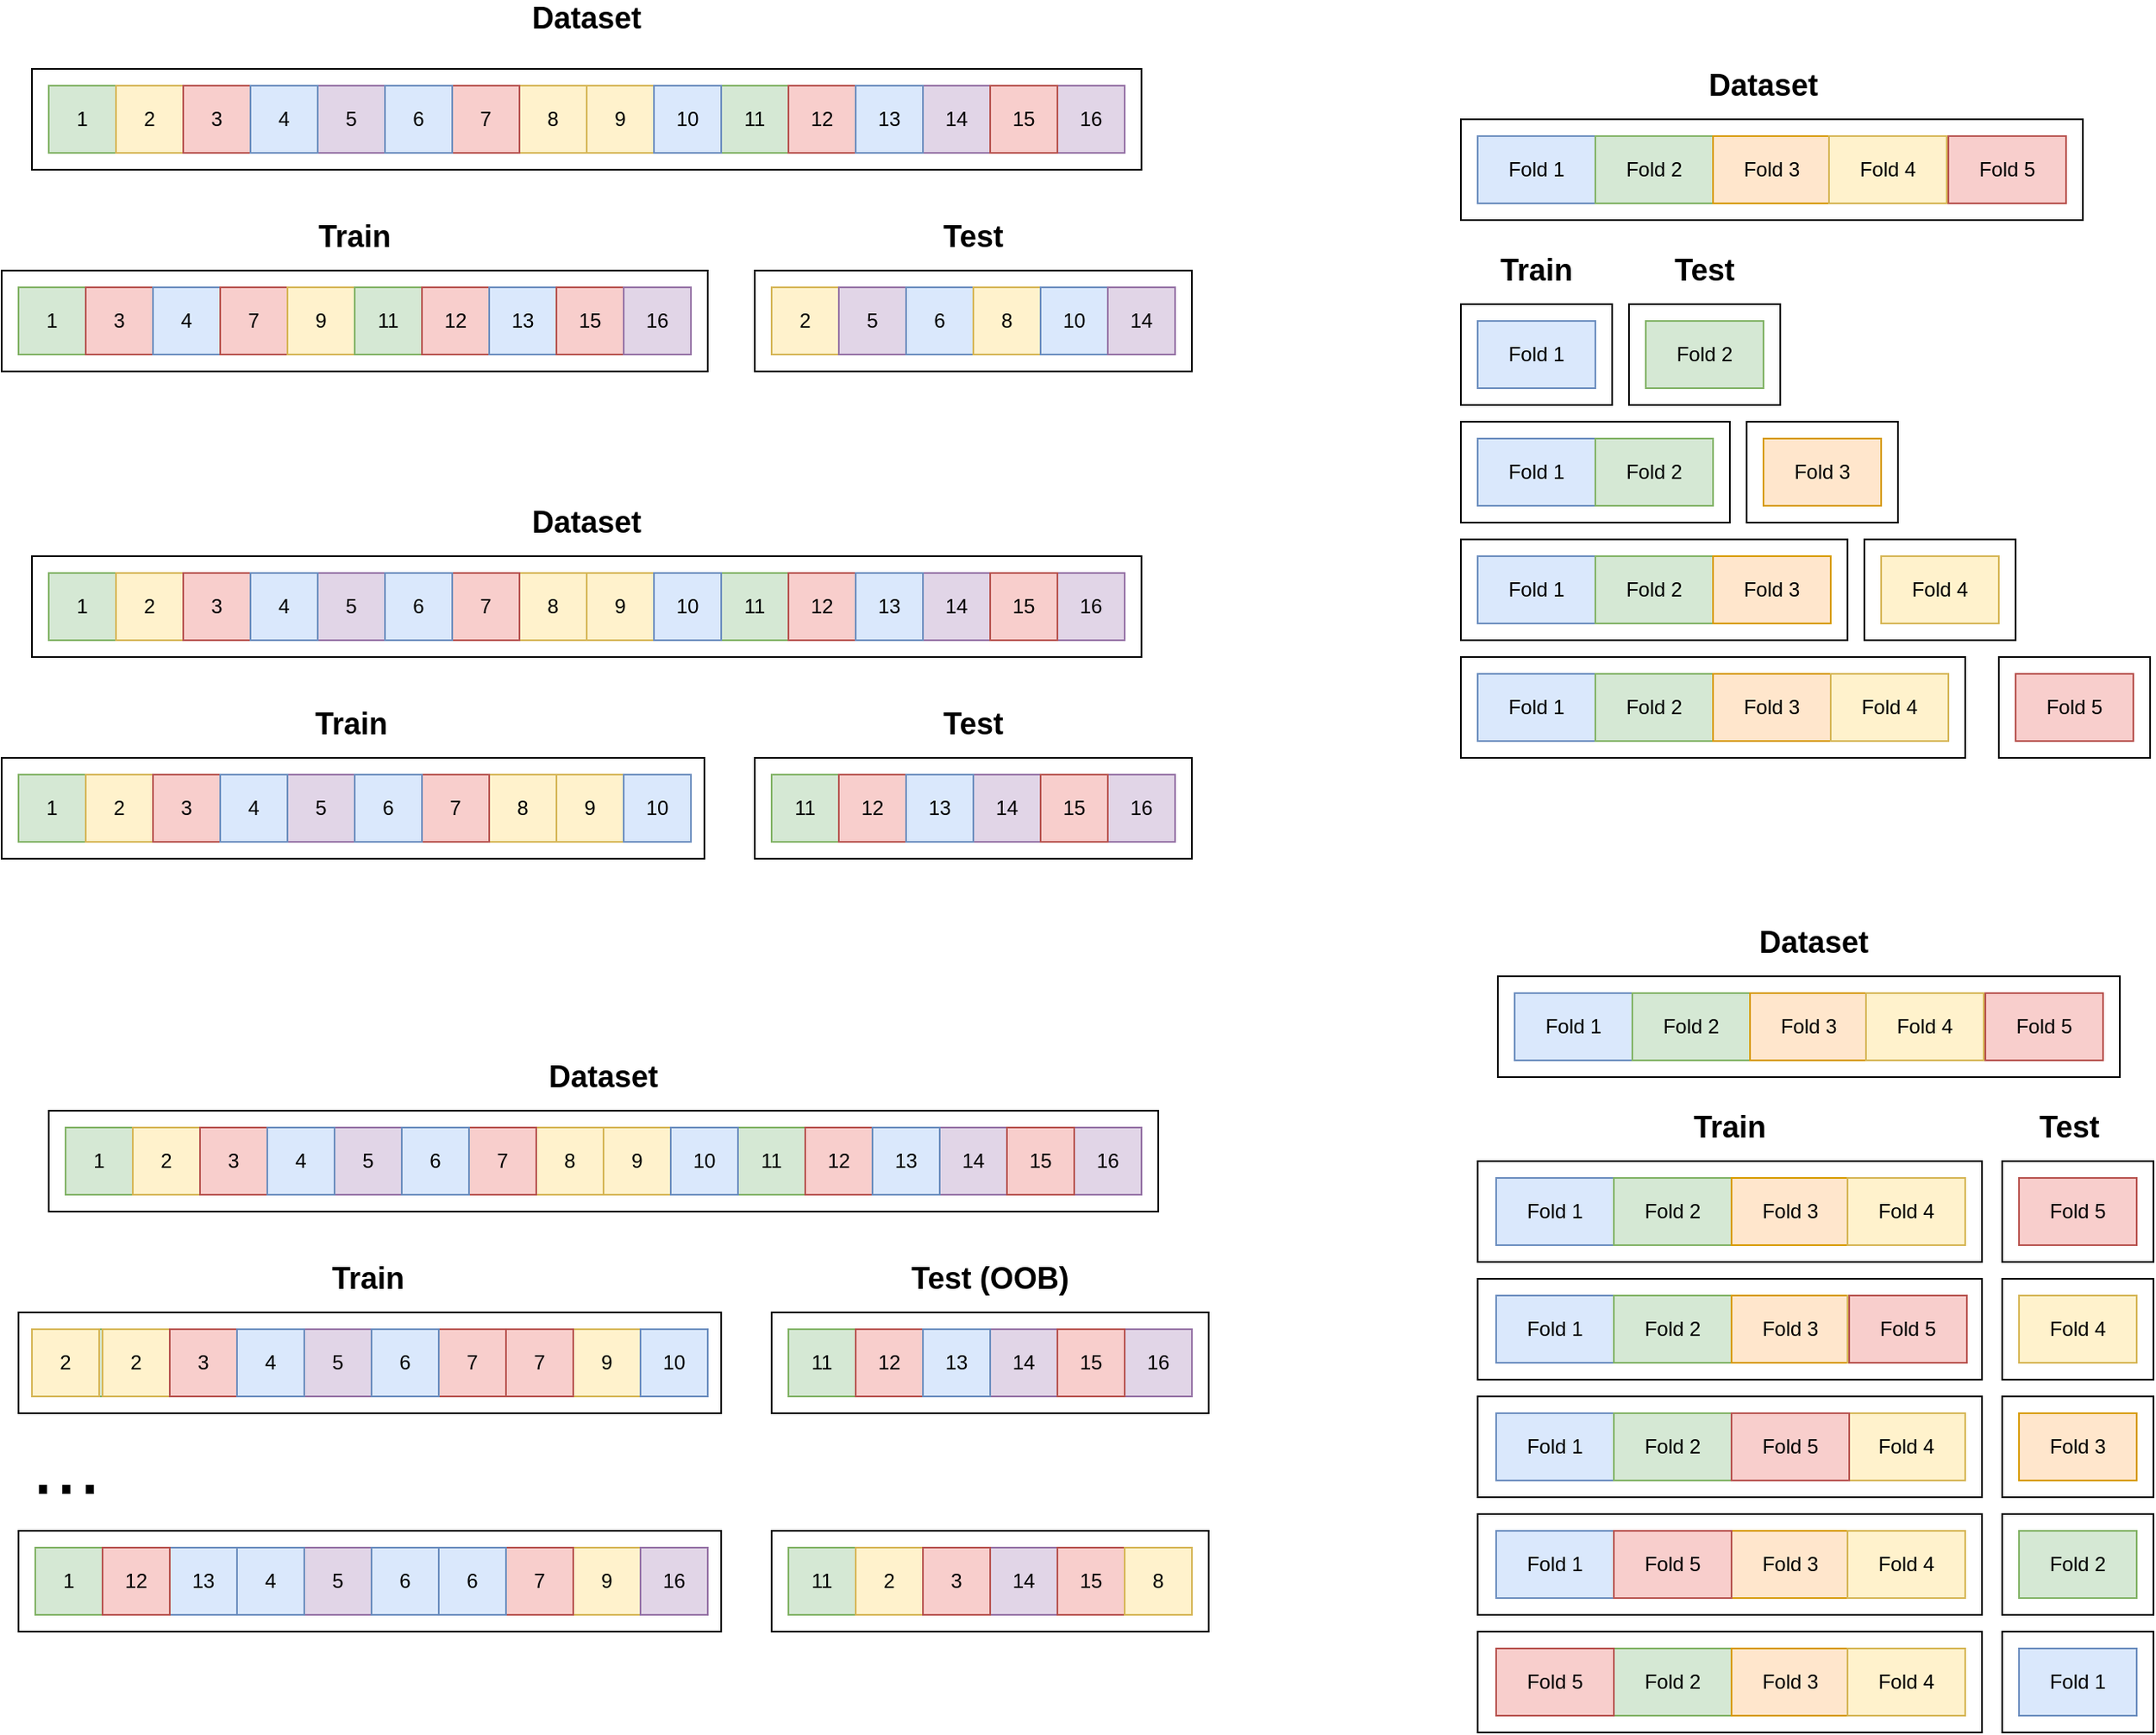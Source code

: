 <mxfile version="14.4.4" type="device"><diagram id="WsubZ6u66DHP5I7_IIxg" name="Page-1"><mxGraphModel dx="2031" dy="1094" grid="1" gridSize="10" guides="1" tooltips="1" connect="1" arrows="1" fold="1" page="1" pageScale="1" pageWidth="850" pageHeight="1100" math="0" shadow="0"><root><mxCell id="0"/><mxCell id="1" parent="0"/><mxCell id="vVqqSc5NTDZFnopPTVAE-164" value="" style="rounded=0;whiteSpace=wrap;html=1;fillColor=none;" vertex="1" parent="1"><mxGeometry x="1140" y="370" width="90" height="60" as="geometry"/></mxCell><mxCell id="vVqqSc5NTDZFnopPTVAE-96" value="" style="rounded=0;whiteSpace=wrap;html=1;fillColor=none;" vertex="1" parent="1"><mxGeometry x="922" y="630" width="370" height="60" as="geometry"/></mxCell><mxCell id="vVqqSc5NTDZFnopPTVAE-31" value="" style="rounded=0;whiteSpace=wrap;html=1;fillColor=none;" vertex="1" parent="1"><mxGeometry x="50" y="90" width="660" height="60" as="geometry"/></mxCell><mxCell id="vVqqSc5NTDZFnopPTVAE-1" value="" style="rounded=0;whiteSpace=wrap;html=1;" vertex="1" parent="1"><mxGeometry x="60" y="100" width="640" height="40" as="geometry"/></mxCell><mxCell id="vVqqSc5NTDZFnopPTVAE-2" value="1" style="rounded=0;whiteSpace=wrap;html=1;fillColor=#d5e8d4;strokeColor=#82b366;" vertex="1" parent="1"><mxGeometry x="60" y="100" width="40" height="40" as="geometry"/></mxCell><mxCell id="vVqqSc5NTDZFnopPTVAE-5" value="9" style="rounded=0;whiteSpace=wrap;html=1;fillColor=#fff2cc;strokeColor=#d6b656;" vertex="1" parent="1"><mxGeometry x="380" y="100" width="40" height="40" as="geometry"/></mxCell><mxCell id="vVqqSc5NTDZFnopPTVAE-6" value="14" style="rounded=0;whiteSpace=wrap;html=1;fillColor=#e1d5e7;strokeColor=#9673a6;" vertex="1" parent="1"><mxGeometry x="580" y="100" width="40" height="40" as="geometry"/></mxCell><mxCell id="vVqqSc5NTDZFnopPTVAE-7" value="11" style="rounded=0;whiteSpace=wrap;html=1;fillColor=#d5e8d4;strokeColor=#82b366;" vertex="1" parent="1"><mxGeometry x="460" y="100" width="40" height="40" as="geometry"/></mxCell><mxCell id="vVqqSc5NTDZFnopPTVAE-8" value="2" style="rounded=0;whiteSpace=wrap;html=1;fillColor=#fff2cc;strokeColor=#d6b656;" vertex="1" parent="1"><mxGeometry x="100" y="100" width="40" height="40" as="geometry"/></mxCell><mxCell id="vVqqSc5NTDZFnopPTVAE-9" value="8" style="rounded=0;whiteSpace=wrap;html=1;fillColor=#fff2cc;strokeColor=#d6b656;" vertex="1" parent="1"><mxGeometry x="340" y="100" width="40" height="40" as="geometry"/></mxCell><mxCell id="vVqqSc5NTDZFnopPTVAE-10" value="5" style="rounded=0;whiteSpace=wrap;html=1;fillColor=#e1d5e7;strokeColor=#9673a6;" vertex="1" parent="1"><mxGeometry x="220" y="100" width="40" height="40" as="geometry"/></mxCell><mxCell id="vVqqSc5NTDZFnopPTVAE-11" value="16" style="rounded=0;whiteSpace=wrap;html=1;fillColor=#e1d5e7;strokeColor=#9673a6;" vertex="1" parent="1"><mxGeometry x="660" y="100" width="40" height="40" as="geometry"/></mxCell><mxCell id="vVqqSc5NTDZFnopPTVAE-12" value="3" style="rounded=0;whiteSpace=wrap;html=1;fillColor=#f8cecc;strokeColor=#b85450;" vertex="1" parent="1"><mxGeometry x="140" y="100" width="40" height="40" as="geometry"/></mxCell><mxCell id="vVqqSc5NTDZFnopPTVAE-13" value="12" style="rounded=0;whiteSpace=wrap;html=1;fillColor=#f8cecc;strokeColor=#b85450;" vertex="1" parent="1"><mxGeometry x="500" y="100" width="40" height="40" as="geometry"/></mxCell><mxCell id="vVqqSc5NTDZFnopPTVAE-14" value="15" style="rounded=0;whiteSpace=wrap;html=1;fillColor=#f8cecc;strokeColor=#b85450;" vertex="1" parent="1"><mxGeometry x="620" y="100" width="40" height="40" as="geometry"/></mxCell><mxCell id="vVqqSc5NTDZFnopPTVAE-15" value="7" style="rounded=0;whiteSpace=wrap;html=1;fillColor=#f8cecc;strokeColor=#b85450;" vertex="1" parent="1"><mxGeometry x="300" y="100" width="40" height="40" as="geometry"/></mxCell><mxCell id="vVqqSc5NTDZFnopPTVAE-16" value="4" style="rounded=0;whiteSpace=wrap;html=1;fillColor=#dae8fc;strokeColor=#6c8ebf;" vertex="1" parent="1"><mxGeometry x="180" y="100" width="40" height="40" as="geometry"/></mxCell><mxCell id="vVqqSc5NTDZFnopPTVAE-17" value="6" style="rounded=0;whiteSpace=wrap;html=1;fillColor=#dae8fc;strokeColor=#6c8ebf;" vertex="1" parent="1"><mxGeometry x="260" y="100" width="40" height="40" as="geometry"/></mxCell><mxCell id="vVqqSc5NTDZFnopPTVAE-18" value="10" style="rounded=0;whiteSpace=wrap;html=1;fillColor=#dae8fc;strokeColor=#6c8ebf;" vertex="1" parent="1"><mxGeometry x="420" y="100" width="40" height="40" as="geometry"/></mxCell><mxCell id="vVqqSc5NTDZFnopPTVAE-19" value="13" style="rounded=0;whiteSpace=wrap;html=1;fillColor=#dae8fc;strokeColor=#6c8ebf;" vertex="1" parent="1"><mxGeometry x="540" y="100" width="40" height="40" as="geometry"/></mxCell><mxCell id="vVqqSc5NTDZFnopPTVAE-20" value="1" style="rounded=0;whiteSpace=wrap;html=1;fillColor=#d5e8d4;strokeColor=#82b366;" vertex="1" parent="1"><mxGeometry x="42" y="220" width="40" height="40" as="geometry"/></mxCell><mxCell id="vVqqSc5NTDZFnopPTVAE-22" value="3" style="rounded=0;whiteSpace=wrap;html=1;fillColor=#f8cecc;strokeColor=#b85450;" vertex="1" parent="1"><mxGeometry x="82" y="220" width="40" height="40" as="geometry"/></mxCell><mxCell id="vVqqSc5NTDZFnopPTVAE-23" value="4" style="rounded=0;whiteSpace=wrap;html=1;fillColor=#dae8fc;strokeColor=#6c8ebf;" vertex="1" parent="1"><mxGeometry x="122" y="220" width="40" height="40" as="geometry"/></mxCell><mxCell id="vVqqSc5NTDZFnopPTVAE-24" value="7" style="rounded=0;whiteSpace=wrap;html=1;fillColor=#f8cecc;strokeColor=#b85450;" vertex="1" parent="1"><mxGeometry x="162" y="220" width="40" height="40" as="geometry"/></mxCell><mxCell id="vVqqSc5NTDZFnopPTVAE-25" value="9" style="rounded=0;whiteSpace=wrap;html=1;fillColor=#fff2cc;strokeColor=#d6b656;" vertex="1" parent="1"><mxGeometry x="202" y="220" width="40" height="40" as="geometry"/></mxCell><mxCell id="vVqqSc5NTDZFnopPTVAE-26" value="11" style="rounded=0;whiteSpace=wrap;html=1;fillColor=#d5e8d4;strokeColor=#82b366;" vertex="1" parent="1"><mxGeometry x="242" y="220" width="40" height="40" as="geometry"/></mxCell><mxCell id="vVqqSc5NTDZFnopPTVAE-27" value="12" style="rounded=0;whiteSpace=wrap;html=1;fillColor=#f8cecc;strokeColor=#b85450;" vertex="1" parent="1"><mxGeometry x="282" y="220" width="40" height="40" as="geometry"/></mxCell><mxCell id="vVqqSc5NTDZFnopPTVAE-28" value="13" style="rounded=0;whiteSpace=wrap;html=1;fillColor=#dae8fc;strokeColor=#6c8ebf;" vertex="1" parent="1"><mxGeometry x="322" y="220" width="40" height="40" as="geometry"/></mxCell><mxCell id="vVqqSc5NTDZFnopPTVAE-29" value="15" style="rounded=0;whiteSpace=wrap;html=1;fillColor=#f8cecc;strokeColor=#b85450;" vertex="1" parent="1"><mxGeometry x="362" y="220" width="40" height="40" as="geometry"/></mxCell><mxCell id="vVqqSc5NTDZFnopPTVAE-30" value="16" style="rounded=0;whiteSpace=wrap;html=1;fillColor=#e1d5e7;strokeColor=#9673a6;" vertex="1" parent="1"><mxGeometry x="402" y="220" width="40" height="40" as="geometry"/></mxCell><mxCell id="vVqqSc5NTDZFnopPTVAE-32" value="" style="rounded=0;whiteSpace=wrap;html=1;fillColor=none;" vertex="1" parent="1"><mxGeometry x="32" y="210" width="420" height="60" as="geometry"/></mxCell><mxCell id="vVqqSc5NTDZFnopPTVAE-33" value="" style="rounded=0;whiteSpace=wrap;html=1;fillColor=none;" vertex="1" parent="1"><mxGeometry x="480" y="210" width="260" height="60" as="geometry"/></mxCell><mxCell id="vVqqSc5NTDZFnopPTVAE-35" value="2" style="rounded=0;whiteSpace=wrap;html=1;fillColor=#fff2cc;strokeColor=#d6b656;" vertex="1" parent="1"><mxGeometry x="490" y="220" width="40" height="40" as="geometry"/></mxCell><mxCell id="vVqqSc5NTDZFnopPTVAE-36" value="5" style="rounded=0;whiteSpace=wrap;html=1;fillColor=#e1d5e7;strokeColor=#9673a6;" vertex="1" parent="1"><mxGeometry x="530" y="220" width="40" height="40" as="geometry"/></mxCell><mxCell id="vVqqSc5NTDZFnopPTVAE-37" value="6" style="rounded=0;whiteSpace=wrap;html=1;fillColor=#dae8fc;strokeColor=#6c8ebf;" vertex="1" parent="1"><mxGeometry x="570" y="220" width="40" height="40" as="geometry"/></mxCell><mxCell id="vVqqSc5NTDZFnopPTVAE-38" value="8" style="rounded=0;whiteSpace=wrap;html=1;fillColor=#fff2cc;strokeColor=#d6b656;" vertex="1" parent="1"><mxGeometry x="610" y="220" width="40" height="40" as="geometry"/></mxCell><mxCell id="vVqqSc5NTDZFnopPTVAE-39" value="10" style="rounded=0;whiteSpace=wrap;html=1;fillColor=#dae8fc;strokeColor=#6c8ebf;" vertex="1" parent="1"><mxGeometry x="650" y="220" width="40" height="40" as="geometry"/></mxCell><mxCell id="vVqqSc5NTDZFnopPTVAE-40" value="14" style="rounded=0;whiteSpace=wrap;html=1;fillColor=#e1d5e7;strokeColor=#9673a6;" vertex="1" parent="1"><mxGeometry x="690" y="220" width="40" height="40" as="geometry"/></mxCell><mxCell id="vVqqSc5NTDZFnopPTVAE-46" value="" style="rounded=0;whiteSpace=wrap;html=1;fillColor=none;" vertex="1" parent="1"><mxGeometry x="50" y="380" width="660" height="60" as="geometry"/></mxCell><mxCell id="vVqqSc5NTDZFnopPTVAE-47" value="" style="rounded=0;whiteSpace=wrap;html=1;" vertex="1" parent="1"><mxGeometry x="60" y="390" width="640" height="40" as="geometry"/></mxCell><mxCell id="vVqqSc5NTDZFnopPTVAE-48" value="1" style="rounded=0;whiteSpace=wrap;html=1;fillColor=#d5e8d4;strokeColor=#82b366;" vertex="1" parent="1"><mxGeometry x="60" y="390" width="40" height="40" as="geometry"/></mxCell><mxCell id="vVqqSc5NTDZFnopPTVAE-49" value="9" style="rounded=0;whiteSpace=wrap;html=1;fillColor=#fff2cc;strokeColor=#d6b656;" vertex="1" parent="1"><mxGeometry x="380" y="390" width="40" height="40" as="geometry"/></mxCell><mxCell id="vVqqSc5NTDZFnopPTVAE-50" value="14" style="rounded=0;whiteSpace=wrap;html=1;fillColor=#e1d5e7;strokeColor=#9673a6;" vertex="1" parent="1"><mxGeometry x="580" y="390" width="40" height="40" as="geometry"/></mxCell><mxCell id="vVqqSc5NTDZFnopPTVAE-51" value="11" style="rounded=0;whiteSpace=wrap;html=1;fillColor=#d5e8d4;strokeColor=#82b366;" vertex="1" parent="1"><mxGeometry x="460" y="390" width="40" height="40" as="geometry"/></mxCell><mxCell id="vVqqSc5NTDZFnopPTVAE-52" value="2" style="rounded=0;whiteSpace=wrap;html=1;fillColor=#fff2cc;strokeColor=#d6b656;" vertex="1" parent="1"><mxGeometry x="100" y="390" width="40" height="40" as="geometry"/></mxCell><mxCell id="vVqqSc5NTDZFnopPTVAE-53" value="8" style="rounded=0;whiteSpace=wrap;html=1;fillColor=#fff2cc;strokeColor=#d6b656;" vertex="1" parent="1"><mxGeometry x="340" y="390" width="40" height="40" as="geometry"/></mxCell><mxCell id="vVqqSc5NTDZFnopPTVAE-54" value="5" style="rounded=0;whiteSpace=wrap;html=1;fillColor=#e1d5e7;strokeColor=#9673a6;" vertex="1" parent="1"><mxGeometry x="220" y="390" width="40" height="40" as="geometry"/></mxCell><mxCell id="vVqqSc5NTDZFnopPTVAE-55" value="16" style="rounded=0;whiteSpace=wrap;html=1;fillColor=#e1d5e7;strokeColor=#9673a6;" vertex="1" parent="1"><mxGeometry x="660" y="390" width="40" height="40" as="geometry"/></mxCell><mxCell id="vVqqSc5NTDZFnopPTVAE-56" value="3" style="rounded=0;whiteSpace=wrap;html=1;fillColor=#f8cecc;strokeColor=#b85450;" vertex="1" parent="1"><mxGeometry x="140" y="390" width="40" height="40" as="geometry"/></mxCell><mxCell id="vVqqSc5NTDZFnopPTVAE-57" value="12" style="rounded=0;whiteSpace=wrap;html=1;fillColor=#f8cecc;strokeColor=#b85450;" vertex="1" parent="1"><mxGeometry x="500" y="390" width="40" height="40" as="geometry"/></mxCell><mxCell id="vVqqSc5NTDZFnopPTVAE-58" value="15" style="rounded=0;whiteSpace=wrap;html=1;fillColor=#f8cecc;strokeColor=#b85450;" vertex="1" parent="1"><mxGeometry x="620" y="390" width="40" height="40" as="geometry"/></mxCell><mxCell id="vVqqSc5NTDZFnopPTVAE-59" value="7" style="rounded=0;whiteSpace=wrap;html=1;fillColor=#f8cecc;strokeColor=#b85450;" vertex="1" parent="1"><mxGeometry x="300" y="390" width="40" height="40" as="geometry"/></mxCell><mxCell id="vVqqSc5NTDZFnopPTVAE-60" value="4" style="rounded=0;whiteSpace=wrap;html=1;fillColor=#dae8fc;strokeColor=#6c8ebf;" vertex="1" parent="1"><mxGeometry x="180" y="390" width="40" height="40" as="geometry"/></mxCell><mxCell id="vVqqSc5NTDZFnopPTVAE-61" value="6" style="rounded=0;whiteSpace=wrap;html=1;fillColor=#dae8fc;strokeColor=#6c8ebf;" vertex="1" parent="1"><mxGeometry x="260" y="390" width="40" height="40" as="geometry"/></mxCell><mxCell id="vVqqSc5NTDZFnopPTVAE-62" value="10" style="rounded=0;whiteSpace=wrap;html=1;fillColor=#dae8fc;strokeColor=#6c8ebf;" vertex="1" parent="1"><mxGeometry x="420" y="390" width="40" height="40" as="geometry"/></mxCell><mxCell id="vVqqSc5NTDZFnopPTVAE-63" value="13" style="rounded=0;whiteSpace=wrap;html=1;fillColor=#dae8fc;strokeColor=#6c8ebf;" vertex="1" parent="1"><mxGeometry x="540" y="390" width="40" height="40" as="geometry"/></mxCell><mxCell id="vVqqSc5NTDZFnopPTVAE-64" value="" style="rounded=0;whiteSpace=wrap;html=1;fillColor=none;" vertex="1" parent="1"><mxGeometry x="32" y="500" width="418" height="60" as="geometry"/></mxCell><mxCell id="vVqqSc5NTDZFnopPTVAE-65" value="1" style="rounded=0;whiteSpace=wrap;html=1;fillColor=#d5e8d4;strokeColor=#82b366;" vertex="1" parent="1"><mxGeometry x="42" y="510" width="40" height="40" as="geometry"/></mxCell><mxCell id="vVqqSc5NTDZFnopPTVAE-66" value="9" style="rounded=0;whiteSpace=wrap;html=1;fillColor=#fff2cc;strokeColor=#d6b656;" vertex="1" parent="1"><mxGeometry x="362" y="510" width="40" height="40" as="geometry"/></mxCell><mxCell id="vVqqSc5NTDZFnopPTVAE-67" value="2" style="rounded=0;whiteSpace=wrap;html=1;fillColor=#fff2cc;strokeColor=#d6b656;" vertex="1" parent="1"><mxGeometry x="82" y="510" width="40" height="40" as="geometry"/></mxCell><mxCell id="vVqqSc5NTDZFnopPTVAE-68" value="8" style="rounded=0;whiteSpace=wrap;html=1;fillColor=#fff2cc;strokeColor=#d6b656;" vertex="1" parent="1"><mxGeometry x="322" y="510" width="40" height="40" as="geometry"/></mxCell><mxCell id="vVqqSc5NTDZFnopPTVAE-69" value="5" style="rounded=0;whiteSpace=wrap;html=1;fillColor=#e1d5e7;strokeColor=#9673a6;" vertex="1" parent="1"><mxGeometry x="202" y="510" width="40" height="40" as="geometry"/></mxCell><mxCell id="vVqqSc5NTDZFnopPTVAE-70" value="3" style="rounded=0;whiteSpace=wrap;html=1;fillColor=#f8cecc;strokeColor=#b85450;" vertex="1" parent="1"><mxGeometry x="122" y="510" width="40" height="40" as="geometry"/></mxCell><mxCell id="vVqqSc5NTDZFnopPTVAE-71" value="7" style="rounded=0;whiteSpace=wrap;html=1;fillColor=#f8cecc;strokeColor=#b85450;" vertex="1" parent="1"><mxGeometry x="282" y="510" width="40" height="40" as="geometry"/></mxCell><mxCell id="vVqqSc5NTDZFnopPTVAE-72" value="4" style="rounded=0;whiteSpace=wrap;html=1;fillColor=#dae8fc;strokeColor=#6c8ebf;" vertex="1" parent="1"><mxGeometry x="162" y="510" width="40" height="40" as="geometry"/></mxCell><mxCell id="vVqqSc5NTDZFnopPTVAE-73" value="6" style="rounded=0;whiteSpace=wrap;html=1;fillColor=#dae8fc;strokeColor=#6c8ebf;" vertex="1" parent="1"><mxGeometry x="242" y="510" width="40" height="40" as="geometry"/></mxCell><mxCell id="vVqqSc5NTDZFnopPTVAE-74" value="10" style="rounded=0;whiteSpace=wrap;html=1;fillColor=#dae8fc;strokeColor=#6c8ebf;" vertex="1" parent="1"><mxGeometry x="402" y="510" width="40" height="40" as="geometry"/></mxCell><mxCell id="vVqqSc5NTDZFnopPTVAE-75" value="" style="rounded=0;whiteSpace=wrap;html=1;fillColor=none;" vertex="1" parent="1"><mxGeometry x="480" y="500" width="260" height="60" as="geometry"/></mxCell><mxCell id="vVqqSc5NTDZFnopPTVAE-76" value="14" style="rounded=0;whiteSpace=wrap;html=1;fillColor=#e1d5e7;strokeColor=#9673a6;" vertex="1" parent="1"><mxGeometry x="610" y="510" width="40" height="40" as="geometry"/></mxCell><mxCell id="vVqqSc5NTDZFnopPTVAE-77" value="11" style="rounded=0;whiteSpace=wrap;html=1;fillColor=#d5e8d4;strokeColor=#82b366;" vertex="1" parent="1"><mxGeometry x="490" y="510" width="40" height="40" as="geometry"/></mxCell><mxCell id="vVqqSc5NTDZFnopPTVAE-78" value="16" style="rounded=0;whiteSpace=wrap;html=1;fillColor=#e1d5e7;strokeColor=#9673a6;" vertex="1" parent="1"><mxGeometry x="690" y="510" width="40" height="40" as="geometry"/></mxCell><mxCell id="vVqqSc5NTDZFnopPTVAE-79" value="12" style="rounded=0;whiteSpace=wrap;html=1;fillColor=#f8cecc;strokeColor=#b85450;" vertex="1" parent="1"><mxGeometry x="530" y="510" width="40" height="40" as="geometry"/></mxCell><mxCell id="vVqqSc5NTDZFnopPTVAE-80" value="15" style="rounded=0;whiteSpace=wrap;html=1;fillColor=#f8cecc;strokeColor=#b85450;" vertex="1" parent="1"><mxGeometry x="650" y="510" width="40" height="40" as="geometry"/></mxCell><mxCell id="vVqqSc5NTDZFnopPTVAE-81" value="13" style="rounded=0;whiteSpace=wrap;html=1;fillColor=#dae8fc;strokeColor=#6c8ebf;" vertex="1" parent="1"><mxGeometry x="570" y="510" width="40" height="40" as="geometry"/></mxCell><mxCell id="vVqqSc5NTDZFnopPTVAE-84" value="Fold 1" style="rounded=0;whiteSpace=wrap;html=1;fillColor=#dae8fc;strokeColor=#6c8ebf;" vertex="1" parent="1"><mxGeometry x="932" y="640" width="70" height="40" as="geometry"/></mxCell><mxCell id="vVqqSc5NTDZFnopPTVAE-89" value="Fold 2" style="rounded=0;whiteSpace=wrap;html=1;fillColor=#d5e8d4;strokeColor=#82b366;" vertex="1" parent="1"><mxGeometry x="1002" y="640" width="70" height="40" as="geometry"/></mxCell><mxCell id="vVqqSc5NTDZFnopPTVAE-90" value="Fold 3" style="rounded=0;whiteSpace=wrap;html=1;fillColor=#ffe6cc;strokeColor=#d79b00;" vertex="1" parent="1"><mxGeometry x="1072" y="640" width="70" height="40" as="geometry"/></mxCell><mxCell id="vVqqSc5NTDZFnopPTVAE-91" value="Fold 4" style="rounded=0;whiteSpace=wrap;html=1;fillColor=#fff2cc;strokeColor=#d6b656;" vertex="1" parent="1"><mxGeometry x="1141" y="640" width="70" height="40" as="geometry"/></mxCell><mxCell id="vVqqSc5NTDZFnopPTVAE-95" value="Fold 5" style="rounded=0;whiteSpace=wrap;html=1;fillColor=#f8cecc;strokeColor=#b85450;" vertex="1" parent="1"><mxGeometry x="1212" y="640" width="70" height="40" as="geometry"/></mxCell><mxCell id="vVqqSc5NTDZFnopPTVAE-97" value="" style="rounded=0;whiteSpace=wrap;html=1;fillColor=none;" vertex="1" parent="1"><mxGeometry x="910" y="740" width="300" height="60" as="geometry"/></mxCell><mxCell id="vVqqSc5NTDZFnopPTVAE-98" value="Fold 1" style="rounded=0;whiteSpace=wrap;html=1;fillColor=#dae8fc;strokeColor=#6c8ebf;" vertex="1" parent="1"><mxGeometry x="921" y="750" width="70" height="40" as="geometry"/></mxCell><mxCell id="vVqqSc5NTDZFnopPTVAE-99" value="Fold 2" style="rounded=0;whiteSpace=wrap;html=1;fillColor=#d5e8d4;strokeColor=#82b366;" vertex="1" parent="1"><mxGeometry x="991" y="750" width="70" height="40" as="geometry"/></mxCell><mxCell id="vVqqSc5NTDZFnopPTVAE-100" value="Fold 3" style="rounded=0;whiteSpace=wrap;html=1;fillColor=#ffe6cc;strokeColor=#d79b00;" vertex="1" parent="1"><mxGeometry x="1061" y="750" width="70" height="40" as="geometry"/></mxCell><mxCell id="vVqqSc5NTDZFnopPTVAE-101" value="Fold 4" style="rounded=0;whiteSpace=wrap;html=1;fillColor=#fff2cc;strokeColor=#d6b656;" vertex="1" parent="1"><mxGeometry x="1130" y="750" width="70" height="40" as="geometry"/></mxCell><mxCell id="vVqqSc5NTDZFnopPTVAE-102" value="Fold 5" style="rounded=0;whiteSpace=wrap;html=1;fillColor=#f8cecc;strokeColor=#b85450;" vertex="1" parent="1"><mxGeometry x="1232" y="750" width="70" height="40" as="geometry"/></mxCell><mxCell id="vVqqSc5NTDZFnopPTVAE-103" value="" style="rounded=0;whiteSpace=wrap;html=1;fillColor=none;" vertex="1" parent="1"><mxGeometry x="1222" y="740" width="90" height="60" as="geometry"/></mxCell><mxCell id="vVqqSc5NTDZFnopPTVAE-104" value="" style="rounded=0;whiteSpace=wrap;html=1;fillColor=none;" vertex="1" parent="1"><mxGeometry x="910" y="810" width="300" height="60" as="geometry"/></mxCell><mxCell id="vVqqSc5NTDZFnopPTVAE-105" value="Fold 1" style="rounded=0;whiteSpace=wrap;html=1;fillColor=#dae8fc;strokeColor=#6c8ebf;" vertex="1" parent="1"><mxGeometry x="921" y="820" width="70" height="40" as="geometry"/></mxCell><mxCell id="vVqqSc5NTDZFnopPTVAE-106" value="Fold 2" style="rounded=0;whiteSpace=wrap;html=1;fillColor=#d5e8d4;strokeColor=#82b366;" vertex="1" parent="1"><mxGeometry x="991" y="820" width="70" height="40" as="geometry"/></mxCell><mxCell id="vVqqSc5NTDZFnopPTVAE-107" value="Fold 3" style="rounded=0;whiteSpace=wrap;html=1;fillColor=#ffe6cc;strokeColor=#d79b00;" vertex="1" parent="1"><mxGeometry x="1061" y="820" width="70" height="40" as="geometry"/></mxCell><mxCell id="vVqqSc5NTDZFnopPTVAE-108" value="Fold 4" style="rounded=0;whiteSpace=wrap;html=1;fillColor=#fff2cc;strokeColor=#d6b656;" vertex="1" parent="1"><mxGeometry x="1130" y="820" width="70" height="40" as="geometry"/></mxCell><mxCell id="vVqqSc5NTDZFnopPTVAE-109" value="Fold 5" style="rounded=0;whiteSpace=wrap;html=1;fillColor=#f8cecc;strokeColor=#b85450;" vertex="1" parent="1"><mxGeometry x="1232" y="820" width="70" height="40" as="geometry"/></mxCell><mxCell id="vVqqSc5NTDZFnopPTVAE-110" value="" style="rounded=0;whiteSpace=wrap;html=1;fillColor=none;" vertex="1" parent="1"><mxGeometry x="1222" y="810" width="90" height="60" as="geometry"/></mxCell><mxCell id="vVqqSc5NTDZFnopPTVAE-111" value="" style="rounded=0;whiteSpace=wrap;html=1;fillColor=none;" vertex="1" parent="1"><mxGeometry x="910" y="880" width="300" height="60" as="geometry"/></mxCell><mxCell id="vVqqSc5NTDZFnopPTVAE-112" value="Fold 1" style="rounded=0;whiteSpace=wrap;html=1;fillColor=#dae8fc;strokeColor=#6c8ebf;" vertex="1" parent="1"><mxGeometry x="921" y="890" width="70" height="40" as="geometry"/></mxCell><mxCell id="vVqqSc5NTDZFnopPTVAE-113" value="Fold 2" style="rounded=0;whiteSpace=wrap;html=1;fillColor=#d5e8d4;strokeColor=#82b366;" vertex="1" parent="1"><mxGeometry x="991" y="890" width="70" height="40" as="geometry"/></mxCell><mxCell id="vVqqSc5NTDZFnopPTVAE-114" value="Fold 3" style="rounded=0;whiteSpace=wrap;html=1;fillColor=#ffe6cc;strokeColor=#d79b00;" vertex="1" parent="1"><mxGeometry x="1061" y="890" width="70" height="40" as="geometry"/></mxCell><mxCell id="vVqqSc5NTDZFnopPTVAE-115" value="Fold 4" style="rounded=0;whiteSpace=wrap;html=1;fillColor=#fff2cc;strokeColor=#d6b656;" vertex="1" parent="1"><mxGeometry x="1130" y="890" width="70" height="40" as="geometry"/></mxCell><mxCell id="vVqqSc5NTDZFnopPTVAE-116" value="Fold 5" style="rounded=0;whiteSpace=wrap;html=1;fillColor=#f8cecc;strokeColor=#b85450;" vertex="1" parent="1"><mxGeometry x="1232" y="890" width="70" height="40" as="geometry"/></mxCell><mxCell id="vVqqSc5NTDZFnopPTVAE-117" value="" style="rounded=0;whiteSpace=wrap;html=1;fillColor=none;" vertex="1" parent="1"><mxGeometry x="1222" y="880" width="90" height="60" as="geometry"/></mxCell><mxCell id="vVqqSc5NTDZFnopPTVAE-118" value="" style="rounded=0;whiteSpace=wrap;html=1;fillColor=none;" vertex="1" parent="1"><mxGeometry x="910" y="950" width="300" height="60" as="geometry"/></mxCell><mxCell id="vVqqSc5NTDZFnopPTVAE-119" value="Fold 1" style="rounded=0;whiteSpace=wrap;html=1;fillColor=#dae8fc;strokeColor=#6c8ebf;" vertex="1" parent="1"><mxGeometry x="921" y="960" width="70" height="40" as="geometry"/></mxCell><mxCell id="vVqqSc5NTDZFnopPTVAE-120" value="Fold 2" style="rounded=0;whiteSpace=wrap;html=1;fillColor=#d5e8d4;strokeColor=#82b366;" vertex="1" parent="1"><mxGeometry x="991" y="960" width="70" height="40" as="geometry"/></mxCell><mxCell id="vVqqSc5NTDZFnopPTVAE-121" value="Fold 3" style="rounded=0;whiteSpace=wrap;html=1;fillColor=#ffe6cc;strokeColor=#d79b00;" vertex="1" parent="1"><mxGeometry x="1061" y="960" width="70" height="40" as="geometry"/></mxCell><mxCell id="vVqqSc5NTDZFnopPTVAE-122" value="Fold 4" style="rounded=0;whiteSpace=wrap;html=1;fillColor=#fff2cc;strokeColor=#d6b656;" vertex="1" parent="1"><mxGeometry x="1130" y="960" width="70" height="40" as="geometry"/></mxCell><mxCell id="vVqqSc5NTDZFnopPTVAE-123" value="Fold 5" style="rounded=0;whiteSpace=wrap;html=1;fillColor=#f8cecc;strokeColor=#b85450;" vertex="1" parent="1"><mxGeometry x="1232" y="960" width="70" height="40" as="geometry"/></mxCell><mxCell id="vVqqSc5NTDZFnopPTVAE-124" value="" style="rounded=0;whiteSpace=wrap;html=1;fillColor=none;" vertex="1" parent="1"><mxGeometry x="1222" y="950" width="90" height="60" as="geometry"/></mxCell><mxCell id="vVqqSc5NTDZFnopPTVAE-125" value="" style="rounded=0;whiteSpace=wrap;html=1;fillColor=none;" vertex="1" parent="1"><mxGeometry x="910" y="1020" width="300" height="60" as="geometry"/></mxCell><mxCell id="vVqqSc5NTDZFnopPTVAE-126" value="Fold 1" style="rounded=0;whiteSpace=wrap;html=1;fillColor=#dae8fc;strokeColor=#6c8ebf;" vertex="1" parent="1"><mxGeometry x="921" y="1030" width="70" height="40" as="geometry"/></mxCell><mxCell id="vVqqSc5NTDZFnopPTVAE-127" value="Fold 2" style="rounded=0;whiteSpace=wrap;html=1;fillColor=#d5e8d4;strokeColor=#82b366;" vertex="1" parent="1"><mxGeometry x="991" y="1030" width="70" height="40" as="geometry"/></mxCell><mxCell id="vVqqSc5NTDZFnopPTVAE-128" value="Fold 3" style="rounded=0;whiteSpace=wrap;html=1;fillColor=#ffe6cc;strokeColor=#d79b00;" vertex="1" parent="1"><mxGeometry x="1061" y="1030" width="70" height="40" as="geometry"/></mxCell><mxCell id="vVqqSc5NTDZFnopPTVAE-129" value="Fold 4" style="rounded=0;whiteSpace=wrap;html=1;fillColor=#fff2cc;strokeColor=#d6b656;" vertex="1" parent="1"><mxGeometry x="1130" y="1030" width="70" height="40" as="geometry"/></mxCell><mxCell id="vVqqSc5NTDZFnopPTVAE-130" value="Fold 5" style="rounded=0;whiteSpace=wrap;html=1;fillColor=#f8cecc;strokeColor=#b85450;" vertex="1" parent="1"><mxGeometry x="1232" y="1030" width="70" height="40" as="geometry"/></mxCell><mxCell id="vVqqSc5NTDZFnopPTVAE-131" value="" style="rounded=0;whiteSpace=wrap;html=1;fillColor=none;" vertex="1" parent="1"><mxGeometry x="1222" y="1020" width="90" height="60" as="geometry"/></mxCell><mxCell id="vVqqSc5NTDZFnopPTVAE-132" value="Fold 4" style="rounded=0;whiteSpace=wrap;html=1;fillColor=#fff2cc;strokeColor=#d6b656;" vertex="1" parent="1"><mxGeometry x="1232" y="820" width="70" height="40" as="geometry"/></mxCell><mxCell id="vVqqSc5NTDZFnopPTVAE-133" value="" style="rounded=0;whiteSpace=wrap;html=1;fillColor=none;" vertex="1" parent="1"><mxGeometry x="1222" y="740" width="90" height="60" as="geometry"/></mxCell><mxCell id="vVqqSc5NTDZFnopPTVAE-134" value="Fold 5" style="rounded=0;whiteSpace=wrap;html=1;fillColor=#f8cecc;strokeColor=#b85450;" vertex="1" parent="1"><mxGeometry x="1131" y="820" width="70" height="40" as="geometry"/></mxCell><mxCell id="vVqqSc5NTDZFnopPTVAE-135" value="Fold 3" style="rounded=0;whiteSpace=wrap;html=1;fillColor=#ffe6cc;strokeColor=#d79b00;" vertex="1" parent="1"><mxGeometry x="1232" y="890" width="70" height="40" as="geometry"/></mxCell><mxCell id="vVqqSc5NTDZFnopPTVAE-136" value="Fold 5" style="rounded=0;whiteSpace=wrap;html=1;fillColor=#f8cecc;strokeColor=#b85450;" vertex="1" parent="1"><mxGeometry x="1061" y="890" width="70" height="40" as="geometry"/></mxCell><mxCell id="vVqqSc5NTDZFnopPTVAE-137" value="Fold 2" style="rounded=0;whiteSpace=wrap;html=1;fillColor=#d5e8d4;strokeColor=#82b366;" vertex="1" parent="1"><mxGeometry x="1232" y="960" width="70" height="40" as="geometry"/></mxCell><mxCell id="vVqqSc5NTDZFnopPTVAE-138" value="Fold 5" style="rounded=0;whiteSpace=wrap;html=1;fillColor=#f8cecc;strokeColor=#b85450;" vertex="1" parent="1"><mxGeometry x="991" y="960" width="70" height="40" as="geometry"/></mxCell><mxCell id="vVqqSc5NTDZFnopPTVAE-139" value="Fold 1" style="rounded=0;whiteSpace=wrap;html=1;fillColor=#dae8fc;strokeColor=#6c8ebf;" vertex="1" parent="1"><mxGeometry x="1232" y="1030" width="70" height="40" as="geometry"/></mxCell><mxCell id="vVqqSc5NTDZFnopPTVAE-140" value="Fold 5" style="rounded=0;whiteSpace=wrap;html=1;fillColor=#f8cecc;strokeColor=#b85450;" vertex="1" parent="1"><mxGeometry x="921" y="1030" width="70" height="40" as="geometry"/></mxCell><mxCell id="vVqqSc5NTDZFnopPTVAE-141" value="" style="rounded=0;whiteSpace=wrap;html=1;fillColor=none;" vertex="1" parent="1"><mxGeometry x="900" y="120" width="370" height="60" as="geometry"/></mxCell><mxCell id="vVqqSc5NTDZFnopPTVAE-142" value="Fold 1" style="rounded=0;whiteSpace=wrap;html=1;fillColor=#dae8fc;strokeColor=#6c8ebf;" vertex="1" parent="1"><mxGeometry x="910" y="130" width="70" height="40" as="geometry"/></mxCell><mxCell id="vVqqSc5NTDZFnopPTVAE-143" value="Fold 2" style="rounded=0;whiteSpace=wrap;html=1;fillColor=#d5e8d4;strokeColor=#82b366;" vertex="1" parent="1"><mxGeometry x="980" y="130" width="70" height="40" as="geometry"/></mxCell><mxCell id="vVqqSc5NTDZFnopPTVAE-144" value="Fold 3" style="rounded=0;whiteSpace=wrap;html=1;fillColor=#ffe6cc;strokeColor=#d79b00;" vertex="1" parent="1"><mxGeometry x="1050" y="130" width="70" height="40" as="geometry"/></mxCell><mxCell id="vVqqSc5NTDZFnopPTVAE-145" value="Fold 4" style="rounded=0;whiteSpace=wrap;html=1;fillColor=#fff2cc;strokeColor=#d6b656;" vertex="1" parent="1"><mxGeometry x="1119" y="130" width="70" height="40" as="geometry"/></mxCell><mxCell id="vVqqSc5NTDZFnopPTVAE-146" value="Fold 5" style="rounded=0;whiteSpace=wrap;html=1;fillColor=#f8cecc;strokeColor=#b85450;" vertex="1" parent="1"><mxGeometry x="1190" y="130" width="70" height="40" as="geometry"/></mxCell><mxCell id="vVqqSc5NTDZFnopPTVAE-147" value="Fold 1" style="rounded=0;whiteSpace=wrap;html=1;fillColor=#dae8fc;strokeColor=#6c8ebf;" vertex="1" parent="1"><mxGeometry x="910" y="240" width="70" height="40" as="geometry"/></mxCell><mxCell id="vVqqSc5NTDZFnopPTVAE-148" value="Fold 2" style="rounded=0;whiteSpace=wrap;html=1;fillColor=#d5e8d4;strokeColor=#82b366;" vertex="1" parent="1"><mxGeometry x="1010" y="240" width="70" height="40" as="geometry"/></mxCell><mxCell id="vVqqSc5NTDZFnopPTVAE-149" value="Fold 1" style="rounded=0;whiteSpace=wrap;html=1;fillColor=#dae8fc;strokeColor=#6c8ebf;" vertex="1" parent="1"><mxGeometry x="910" y="310" width="70" height="40" as="geometry"/></mxCell><mxCell id="vVqqSc5NTDZFnopPTVAE-150" value="Fold 2" style="rounded=0;whiteSpace=wrap;html=1;fillColor=#d5e8d4;strokeColor=#82b366;" vertex="1" parent="1"><mxGeometry x="980" y="310" width="70" height="40" as="geometry"/></mxCell><mxCell id="vVqqSc5NTDZFnopPTVAE-151" value="Fold 3" style="rounded=0;whiteSpace=wrap;html=1;fillColor=#ffe6cc;strokeColor=#d79b00;" vertex="1" parent="1"><mxGeometry x="1080" y="310" width="70" height="40" as="geometry"/></mxCell><mxCell id="vVqqSc5NTDZFnopPTVAE-152" value="Fold 1" style="rounded=0;whiteSpace=wrap;html=1;fillColor=#dae8fc;strokeColor=#6c8ebf;" vertex="1" parent="1"><mxGeometry x="910" y="380" width="70" height="40" as="geometry"/></mxCell><mxCell id="vVqqSc5NTDZFnopPTVAE-153" value="Fold 2" style="rounded=0;whiteSpace=wrap;html=1;fillColor=#d5e8d4;strokeColor=#82b366;" vertex="1" parent="1"><mxGeometry x="980" y="380" width="70" height="40" as="geometry"/></mxCell><mxCell id="vVqqSc5NTDZFnopPTVAE-154" value="Fold 3" style="rounded=0;whiteSpace=wrap;html=1;fillColor=#ffe6cc;strokeColor=#d79b00;" vertex="1" parent="1"><mxGeometry x="1050" y="380" width="70" height="40" as="geometry"/></mxCell><mxCell id="vVqqSc5NTDZFnopPTVAE-155" value="Fold 1" style="rounded=0;whiteSpace=wrap;html=1;fillColor=#dae8fc;strokeColor=#6c8ebf;" vertex="1" parent="1"><mxGeometry x="910" y="450" width="70" height="40" as="geometry"/></mxCell><mxCell id="vVqqSc5NTDZFnopPTVAE-156" value="Fold 2" style="rounded=0;whiteSpace=wrap;html=1;fillColor=#d5e8d4;strokeColor=#82b366;" vertex="1" parent="1"><mxGeometry x="980" y="450" width="70" height="40" as="geometry"/></mxCell><mxCell id="vVqqSc5NTDZFnopPTVAE-157" value="Fold 3" style="rounded=0;whiteSpace=wrap;html=1;fillColor=#ffe6cc;strokeColor=#d79b00;" vertex="1" parent="1"><mxGeometry x="1050" y="450" width="70" height="40" as="geometry"/></mxCell><mxCell id="vVqqSc5NTDZFnopPTVAE-158" value="Fold 4" style="rounded=0;whiteSpace=wrap;html=1;fillColor=#fff2cc;strokeColor=#d6b656;" vertex="1" parent="1"><mxGeometry x="1150" y="380" width="70" height="40" as="geometry"/></mxCell><mxCell id="vVqqSc5NTDZFnopPTVAE-159" value="Fold 4" style="rounded=0;whiteSpace=wrap;html=1;fillColor=#fff2cc;strokeColor=#d6b656;" vertex="1" parent="1"><mxGeometry x="1120" y="450" width="70" height="40" as="geometry"/></mxCell><mxCell id="vVqqSc5NTDZFnopPTVAE-160" value="Fold 5" style="rounded=0;whiteSpace=wrap;html=1;fillColor=#f8cecc;strokeColor=#b85450;" vertex="1" parent="1"><mxGeometry x="1230" y="450" width="70" height="40" as="geometry"/></mxCell><mxCell id="vVqqSc5NTDZFnopPTVAE-161" value="" style="rounded=0;whiteSpace=wrap;html=1;fillColor=none;" vertex="1" parent="1"><mxGeometry x="900" y="230" width="90" height="60" as="geometry"/></mxCell><mxCell id="vVqqSc5NTDZFnopPTVAE-162" value="" style="rounded=0;whiteSpace=wrap;html=1;fillColor=none;" vertex="1" parent="1"><mxGeometry x="1000" y="230" width="90" height="60" as="geometry"/></mxCell><mxCell id="vVqqSc5NTDZFnopPTVAE-163" value="" style="rounded=0;whiteSpace=wrap;html=1;fillColor=none;" vertex="1" parent="1"><mxGeometry x="1070" y="300" width="90" height="60" as="geometry"/></mxCell><mxCell id="vVqqSc5NTDZFnopPTVAE-165" value="" style="rounded=0;whiteSpace=wrap;html=1;fillColor=none;" vertex="1" parent="1"><mxGeometry x="1220" y="440" width="90" height="60" as="geometry"/></mxCell><mxCell id="vVqqSc5NTDZFnopPTVAE-166" value="" style="rounded=0;whiteSpace=wrap;html=1;fillColor=none;" vertex="1" parent="1"><mxGeometry x="900" y="300" width="160" height="60" as="geometry"/></mxCell><mxCell id="vVqqSc5NTDZFnopPTVAE-167" value="" style="rounded=0;whiteSpace=wrap;html=1;fillColor=none;" vertex="1" parent="1"><mxGeometry x="900" y="370" width="230" height="60" as="geometry"/></mxCell><mxCell id="vVqqSc5NTDZFnopPTVAE-169" value="" style="rounded=0;whiteSpace=wrap;html=1;fillColor=none;" vertex="1" parent="1"><mxGeometry x="900" y="440" width="300" height="60" as="geometry"/></mxCell><mxCell id="vVqqSc5NTDZFnopPTVAE-170" value="&lt;b&gt;&lt;font style=&quot;font-size: 18px&quot;&gt;Dataset&lt;/font&gt;&lt;/b&gt;" style="text;html=1;strokeColor=none;fillColor=none;align=center;verticalAlign=middle;whiteSpace=wrap;rounded=0;" vertex="1" parent="1"><mxGeometry x="360" y="50" width="40" height="20" as="geometry"/></mxCell><mxCell id="vVqqSc5NTDZFnopPTVAE-172" value="&lt;b&gt;&lt;font style=&quot;font-size: 18px&quot;&gt;Train&lt;/font&gt;&lt;/b&gt;" style="text;html=1;strokeColor=none;fillColor=none;align=center;verticalAlign=middle;whiteSpace=wrap;rounded=0;" vertex="1" parent="1"><mxGeometry x="222" y="180" width="40" height="20" as="geometry"/></mxCell><mxCell id="vVqqSc5NTDZFnopPTVAE-173" value="&lt;b&gt;&lt;font style=&quot;font-size: 18px&quot;&gt;Test&lt;/font&gt;&lt;/b&gt;" style="text;html=1;strokeColor=none;fillColor=none;align=center;verticalAlign=middle;whiteSpace=wrap;rounded=0;" vertex="1" parent="1"><mxGeometry x="590" y="180" width="40" height="20" as="geometry"/></mxCell><mxCell id="vVqqSc5NTDZFnopPTVAE-174" value="&lt;b&gt;&lt;font style=&quot;font-size: 18px&quot;&gt;Train&lt;/font&gt;&lt;/b&gt;" style="text;html=1;strokeColor=none;fillColor=none;align=center;verticalAlign=middle;whiteSpace=wrap;rounded=0;" vertex="1" parent="1"><mxGeometry x="220" y="470" width="40" height="20" as="geometry"/></mxCell><mxCell id="vVqqSc5NTDZFnopPTVAE-175" value="&lt;b&gt;&lt;font style=&quot;font-size: 18px&quot;&gt;Train&lt;/font&gt;&lt;/b&gt;" style="text;html=1;strokeColor=none;fillColor=none;align=center;verticalAlign=middle;whiteSpace=wrap;rounded=0;" vertex="1" parent="1"><mxGeometry x="1040" y="710" width="40" height="20" as="geometry"/></mxCell><mxCell id="vVqqSc5NTDZFnopPTVAE-176" value="&lt;b&gt;&lt;font style=&quot;font-size: 18px&quot;&gt;Train&lt;/font&gt;&lt;/b&gt;" style="text;html=1;strokeColor=none;fillColor=none;align=center;verticalAlign=middle;whiteSpace=wrap;rounded=0;" vertex="1" parent="1"><mxGeometry x="925" y="200" width="40" height="20" as="geometry"/></mxCell><mxCell id="vVqqSc5NTDZFnopPTVAE-177" value="&lt;b&gt;&lt;font style=&quot;font-size: 18px&quot;&gt;Test&lt;/font&gt;&lt;/b&gt;" style="text;html=1;strokeColor=none;fillColor=none;align=center;verticalAlign=middle;whiteSpace=wrap;rounded=0;" vertex="1" parent="1"><mxGeometry x="590" y="470" width="40" height="20" as="geometry"/></mxCell><mxCell id="vVqqSc5NTDZFnopPTVAE-178" value="&lt;b&gt;&lt;font style=&quot;font-size: 18px&quot;&gt;Test&lt;/font&gt;&lt;/b&gt;" style="text;html=1;strokeColor=none;fillColor=none;align=center;verticalAlign=middle;whiteSpace=wrap;rounded=0;" vertex="1" parent="1"><mxGeometry x="1025" y="200" width="40" height="20" as="geometry"/></mxCell><mxCell id="vVqqSc5NTDZFnopPTVAE-179" value="&lt;b&gt;&lt;font style=&quot;font-size: 18px&quot;&gt;Test&lt;/font&gt;&lt;/b&gt;" style="text;html=1;strokeColor=none;fillColor=none;align=center;verticalAlign=middle;whiteSpace=wrap;rounded=0;" vertex="1" parent="1"><mxGeometry x="1242" y="710" width="40" height="20" as="geometry"/></mxCell><mxCell id="vVqqSc5NTDZFnopPTVAE-180" value="&lt;b&gt;&lt;font style=&quot;font-size: 18px&quot;&gt;Dataset&lt;/font&gt;&lt;/b&gt;" style="text;html=1;strokeColor=none;fillColor=none;align=center;verticalAlign=middle;whiteSpace=wrap;rounded=0;" vertex="1" parent="1"><mxGeometry x="360" y="350" width="40" height="20" as="geometry"/></mxCell><mxCell id="vVqqSc5NTDZFnopPTVAE-181" value="&lt;b&gt;&lt;font style=&quot;font-size: 18px&quot;&gt;Dataset&lt;/font&gt;&lt;/b&gt;" style="text;html=1;strokeColor=none;fillColor=none;align=center;verticalAlign=middle;whiteSpace=wrap;rounded=0;" vertex="1" parent="1"><mxGeometry x="1090" y="600" width="40" height="20" as="geometry"/></mxCell><mxCell id="vVqqSc5NTDZFnopPTVAE-182" value="&lt;b&gt;&lt;font style=&quot;font-size: 18px&quot;&gt;Dataset&lt;/font&gt;&lt;/b&gt;" style="text;html=1;strokeColor=none;fillColor=none;align=center;verticalAlign=middle;whiteSpace=wrap;rounded=0;" vertex="1" parent="1"><mxGeometry x="1060" y="90" width="40" height="20" as="geometry"/></mxCell><mxCell id="vVqqSc5NTDZFnopPTVAE-183" value="" style="rounded=0;whiteSpace=wrap;html=1;fillColor=none;" vertex="1" parent="1"><mxGeometry x="60" y="710" width="660" height="60" as="geometry"/></mxCell><mxCell id="vVqqSc5NTDZFnopPTVAE-184" value="" style="rounded=0;whiteSpace=wrap;html=1;" vertex="1" parent="1"><mxGeometry x="70" y="720" width="640" height="40" as="geometry"/></mxCell><mxCell id="vVqqSc5NTDZFnopPTVAE-185" value="1" style="rounded=0;whiteSpace=wrap;html=1;fillColor=#d5e8d4;strokeColor=#82b366;" vertex="1" parent="1"><mxGeometry x="70" y="720" width="40" height="40" as="geometry"/></mxCell><mxCell id="vVqqSc5NTDZFnopPTVAE-186" value="9" style="rounded=0;whiteSpace=wrap;html=1;fillColor=#fff2cc;strokeColor=#d6b656;" vertex="1" parent="1"><mxGeometry x="390" y="720" width="40" height="40" as="geometry"/></mxCell><mxCell id="vVqqSc5NTDZFnopPTVAE-187" value="14" style="rounded=0;whiteSpace=wrap;html=1;fillColor=#e1d5e7;strokeColor=#9673a6;" vertex="1" parent="1"><mxGeometry x="590" y="720" width="40" height="40" as="geometry"/></mxCell><mxCell id="vVqqSc5NTDZFnopPTVAE-188" value="11" style="rounded=0;whiteSpace=wrap;html=1;fillColor=#d5e8d4;strokeColor=#82b366;" vertex="1" parent="1"><mxGeometry x="470" y="720" width="40" height="40" as="geometry"/></mxCell><mxCell id="vVqqSc5NTDZFnopPTVAE-189" value="2" style="rounded=0;whiteSpace=wrap;html=1;fillColor=#fff2cc;strokeColor=#d6b656;" vertex="1" parent="1"><mxGeometry x="110" y="720" width="40" height="40" as="geometry"/></mxCell><mxCell id="vVqqSc5NTDZFnopPTVAE-190" value="8" style="rounded=0;whiteSpace=wrap;html=1;fillColor=#fff2cc;strokeColor=#d6b656;" vertex="1" parent="1"><mxGeometry x="350" y="720" width="40" height="40" as="geometry"/></mxCell><mxCell id="vVqqSc5NTDZFnopPTVAE-191" value="5" style="rounded=0;whiteSpace=wrap;html=1;fillColor=#e1d5e7;strokeColor=#9673a6;" vertex="1" parent="1"><mxGeometry x="230" y="720" width="40" height="40" as="geometry"/></mxCell><mxCell id="vVqqSc5NTDZFnopPTVAE-192" value="16" style="rounded=0;whiteSpace=wrap;html=1;fillColor=#e1d5e7;strokeColor=#9673a6;" vertex="1" parent="1"><mxGeometry x="670" y="720" width="40" height="40" as="geometry"/></mxCell><mxCell id="vVqqSc5NTDZFnopPTVAE-193" value="3" style="rounded=0;whiteSpace=wrap;html=1;fillColor=#f8cecc;strokeColor=#b85450;" vertex="1" parent="1"><mxGeometry x="150" y="720" width="40" height="40" as="geometry"/></mxCell><mxCell id="vVqqSc5NTDZFnopPTVAE-194" value="12" style="rounded=0;whiteSpace=wrap;html=1;fillColor=#f8cecc;strokeColor=#b85450;" vertex="1" parent="1"><mxGeometry x="510" y="720" width="40" height="40" as="geometry"/></mxCell><mxCell id="vVqqSc5NTDZFnopPTVAE-195" value="15" style="rounded=0;whiteSpace=wrap;html=1;fillColor=#f8cecc;strokeColor=#b85450;" vertex="1" parent="1"><mxGeometry x="630" y="720" width="40" height="40" as="geometry"/></mxCell><mxCell id="vVqqSc5NTDZFnopPTVAE-196" value="7" style="rounded=0;whiteSpace=wrap;html=1;fillColor=#f8cecc;strokeColor=#b85450;" vertex="1" parent="1"><mxGeometry x="310" y="720" width="40" height="40" as="geometry"/></mxCell><mxCell id="vVqqSc5NTDZFnopPTVAE-197" value="4" style="rounded=0;whiteSpace=wrap;html=1;fillColor=#dae8fc;strokeColor=#6c8ebf;" vertex="1" parent="1"><mxGeometry x="190" y="720" width="40" height="40" as="geometry"/></mxCell><mxCell id="vVqqSc5NTDZFnopPTVAE-198" value="6" style="rounded=0;whiteSpace=wrap;html=1;fillColor=#dae8fc;strokeColor=#6c8ebf;" vertex="1" parent="1"><mxGeometry x="270" y="720" width="40" height="40" as="geometry"/></mxCell><mxCell id="vVqqSc5NTDZFnopPTVAE-199" value="10" style="rounded=0;whiteSpace=wrap;html=1;fillColor=#dae8fc;strokeColor=#6c8ebf;" vertex="1" parent="1"><mxGeometry x="430" y="720" width="40" height="40" as="geometry"/></mxCell><mxCell id="vVqqSc5NTDZFnopPTVAE-200" value="13" style="rounded=0;whiteSpace=wrap;html=1;fillColor=#dae8fc;strokeColor=#6c8ebf;" vertex="1" parent="1"><mxGeometry x="550" y="720" width="40" height="40" as="geometry"/></mxCell><mxCell id="vVqqSc5NTDZFnopPTVAE-201" value="" style="rounded=0;whiteSpace=wrap;html=1;fillColor=none;" vertex="1" parent="1"><mxGeometry x="42" y="830" width="418" height="60" as="geometry"/></mxCell><mxCell id="vVqqSc5NTDZFnopPTVAE-202" value="1" style="rounded=0;whiteSpace=wrap;html=1;fillColor=#d5e8d4;strokeColor=#82b366;" vertex="1" parent="1"><mxGeometry x="52" y="840" width="40" height="40" as="geometry"/></mxCell><mxCell id="vVqqSc5NTDZFnopPTVAE-203" value="9" style="rounded=0;whiteSpace=wrap;html=1;fillColor=#fff2cc;strokeColor=#d6b656;" vertex="1" parent="1"><mxGeometry x="372" y="840" width="40" height="40" as="geometry"/></mxCell><mxCell id="vVqqSc5NTDZFnopPTVAE-204" value="2" style="rounded=0;whiteSpace=wrap;html=1;fillColor=#fff2cc;strokeColor=#d6b656;" vertex="1" parent="1"><mxGeometry x="92" y="840" width="40" height="40" as="geometry"/></mxCell><mxCell id="vVqqSc5NTDZFnopPTVAE-205" value="8" style="rounded=0;whiteSpace=wrap;html=1;fillColor=#fff2cc;strokeColor=#d6b656;" vertex="1" parent="1"><mxGeometry x="332" y="840" width="40" height="40" as="geometry"/></mxCell><mxCell id="vVqqSc5NTDZFnopPTVAE-206" value="5" style="rounded=0;whiteSpace=wrap;html=1;fillColor=#e1d5e7;strokeColor=#9673a6;" vertex="1" parent="1"><mxGeometry x="212" y="840" width="40" height="40" as="geometry"/></mxCell><mxCell id="vVqqSc5NTDZFnopPTVAE-207" value="3" style="rounded=0;whiteSpace=wrap;html=1;fillColor=#f8cecc;strokeColor=#b85450;" vertex="1" parent="1"><mxGeometry x="132" y="840" width="40" height="40" as="geometry"/></mxCell><mxCell id="vVqqSc5NTDZFnopPTVAE-208" value="7" style="rounded=0;whiteSpace=wrap;html=1;fillColor=#f8cecc;strokeColor=#b85450;" vertex="1" parent="1"><mxGeometry x="292" y="840" width="40" height="40" as="geometry"/></mxCell><mxCell id="vVqqSc5NTDZFnopPTVAE-209" value="4" style="rounded=0;whiteSpace=wrap;html=1;fillColor=#dae8fc;strokeColor=#6c8ebf;" vertex="1" parent="1"><mxGeometry x="172" y="840" width="40" height="40" as="geometry"/></mxCell><mxCell id="vVqqSc5NTDZFnopPTVAE-210" value="6" style="rounded=0;whiteSpace=wrap;html=1;fillColor=#dae8fc;strokeColor=#6c8ebf;" vertex="1" parent="1"><mxGeometry x="252" y="840" width="40" height="40" as="geometry"/></mxCell><mxCell id="vVqqSc5NTDZFnopPTVAE-211" value="10" style="rounded=0;whiteSpace=wrap;html=1;fillColor=#dae8fc;strokeColor=#6c8ebf;" vertex="1" parent="1"><mxGeometry x="412" y="840" width="40" height="40" as="geometry"/></mxCell><mxCell id="vVqqSc5NTDZFnopPTVAE-212" value="" style="rounded=0;whiteSpace=wrap;html=1;fillColor=none;" vertex="1" parent="1"><mxGeometry x="490" y="830" width="260" height="60" as="geometry"/></mxCell><mxCell id="vVqqSc5NTDZFnopPTVAE-213" value="14" style="rounded=0;whiteSpace=wrap;html=1;fillColor=#e1d5e7;strokeColor=#9673a6;" vertex="1" parent="1"><mxGeometry x="620" y="840" width="40" height="40" as="geometry"/></mxCell><mxCell id="vVqqSc5NTDZFnopPTVAE-214" value="11" style="rounded=0;whiteSpace=wrap;html=1;fillColor=#d5e8d4;strokeColor=#82b366;" vertex="1" parent="1"><mxGeometry x="500" y="840" width="40" height="40" as="geometry"/></mxCell><mxCell id="vVqqSc5NTDZFnopPTVAE-215" value="16" style="rounded=0;whiteSpace=wrap;html=1;fillColor=#e1d5e7;strokeColor=#9673a6;" vertex="1" parent="1"><mxGeometry x="700" y="840" width="40" height="40" as="geometry"/></mxCell><mxCell id="vVqqSc5NTDZFnopPTVAE-216" value="12" style="rounded=0;whiteSpace=wrap;html=1;fillColor=#f8cecc;strokeColor=#b85450;" vertex="1" parent="1"><mxGeometry x="540" y="840" width="40" height="40" as="geometry"/></mxCell><mxCell id="vVqqSc5NTDZFnopPTVAE-217" value="15" style="rounded=0;whiteSpace=wrap;html=1;fillColor=#f8cecc;strokeColor=#b85450;" vertex="1" parent="1"><mxGeometry x="660" y="840" width="40" height="40" as="geometry"/></mxCell><mxCell id="vVqqSc5NTDZFnopPTVAE-218" value="13" style="rounded=0;whiteSpace=wrap;html=1;fillColor=#dae8fc;strokeColor=#6c8ebf;" vertex="1" parent="1"><mxGeometry x="580" y="840" width="40" height="40" as="geometry"/></mxCell><mxCell id="vVqqSc5NTDZFnopPTVAE-219" value="&lt;b&gt;&lt;font style=&quot;font-size: 18px&quot;&gt;Train&lt;/font&gt;&lt;/b&gt;" style="text;html=1;strokeColor=none;fillColor=none;align=center;verticalAlign=middle;whiteSpace=wrap;rounded=0;" vertex="1" parent="1"><mxGeometry x="230" y="800" width="40" height="20" as="geometry"/></mxCell><mxCell id="vVqqSc5NTDZFnopPTVAE-220" value="&lt;font style=&quot;font-size: 18px&quot;&gt;&lt;b&gt;&lt;font style=&quot;font-size: 18px&quot;&gt;Test&lt;/font&gt; (OOB)&lt;/b&gt;&lt;/font&gt;" style="text;html=1;strokeColor=none;fillColor=none;align=center;verticalAlign=middle;whiteSpace=wrap;rounded=0;" vertex="1" parent="1"><mxGeometry x="560" y="800" width="120" height="20" as="geometry"/></mxCell><mxCell id="vVqqSc5NTDZFnopPTVAE-221" value="&lt;b&gt;&lt;font style=&quot;font-size: 18px&quot;&gt;Dataset&lt;/font&gt;&lt;/b&gt;" style="text;html=1;strokeColor=none;fillColor=none;align=center;verticalAlign=middle;whiteSpace=wrap;rounded=0;" vertex="1" parent="1"><mxGeometry x="370" y="680" width="40" height="20" as="geometry"/></mxCell><mxCell id="vVqqSc5NTDZFnopPTVAE-224" value="7" style="rounded=0;whiteSpace=wrap;html=1;fillColor=#f8cecc;strokeColor=#b85450;" vertex="1" parent="1"><mxGeometry x="332" y="840" width="40" height="40" as="geometry"/></mxCell><mxCell id="vVqqSc5NTDZFnopPTVAE-225" value="2" style="rounded=0;whiteSpace=wrap;html=1;fillColor=#fff2cc;strokeColor=#d6b656;" vertex="1" parent="1"><mxGeometry x="50" y="840" width="40" height="40" as="geometry"/></mxCell><mxCell id="vVqqSc5NTDZFnopPTVAE-227" value="" style="rounded=0;whiteSpace=wrap;html=1;fillColor=none;" vertex="1" parent="1"><mxGeometry x="42" y="960" width="418" height="60" as="geometry"/></mxCell><mxCell id="vVqqSc5NTDZFnopPTVAE-228" value="1" style="rounded=0;whiteSpace=wrap;html=1;fillColor=#d5e8d4;strokeColor=#82b366;" vertex="1" parent="1"><mxGeometry x="52" y="970" width="40" height="40" as="geometry"/></mxCell><mxCell id="vVqqSc5NTDZFnopPTVAE-229" value="9" style="rounded=0;whiteSpace=wrap;html=1;fillColor=#fff2cc;strokeColor=#d6b656;" vertex="1" parent="1"><mxGeometry x="372" y="970" width="40" height="40" as="geometry"/></mxCell><mxCell id="vVqqSc5NTDZFnopPTVAE-231" value="8" style="rounded=0;whiteSpace=wrap;html=1;fillColor=#fff2cc;strokeColor=#d6b656;" vertex="1" parent="1"><mxGeometry x="332" y="970" width="40" height="40" as="geometry"/></mxCell><mxCell id="vVqqSc5NTDZFnopPTVAE-232" value="5" style="rounded=0;whiteSpace=wrap;html=1;fillColor=#e1d5e7;strokeColor=#9673a6;" vertex="1" parent="1"><mxGeometry x="212" y="970" width="40" height="40" as="geometry"/></mxCell><mxCell id="vVqqSc5NTDZFnopPTVAE-233" value="3" style="rounded=0;whiteSpace=wrap;html=1;fillColor=#f8cecc;strokeColor=#b85450;" vertex="1" parent="1"><mxGeometry x="132" y="970" width="40" height="40" as="geometry"/></mxCell><mxCell id="vVqqSc5NTDZFnopPTVAE-235" value="4" style="rounded=0;whiteSpace=wrap;html=1;fillColor=#dae8fc;strokeColor=#6c8ebf;" vertex="1" parent="1"><mxGeometry x="172" y="970" width="40" height="40" as="geometry"/></mxCell><mxCell id="vVqqSc5NTDZFnopPTVAE-236" value="6" style="rounded=0;whiteSpace=wrap;html=1;fillColor=#dae8fc;strokeColor=#6c8ebf;" vertex="1" parent="1"><mxGeometry x="252" y="970" width="40" height="40" as="geometry"/></mxCell><mxCell id="vVqqSc5NTDZFnopPTVAE-237" value="10" style="rounded=0;whiteSpace=wrap;html=1;fillColor=#dae8fc;strokeColor=#6c8ebf;" vertex="1" parent="1"><mxGeometry x="412" y="970" width="40" height="40" as="geometry"/></mxCell><mxCell id="vVqqSc5NTDZFnopPTVAE-238" value="" style="rounded=0;whiteSpace=wrap;html=1;fillColor=none;" vertex="1" parent="1"><mxGeometry x="490" y="960" width="260" height="60" as="geometry"/></mxCell><mxCell id="vVqqSc5NTDZFnopPTVAE-239" value="14" style="rounded=0;whiteSpace=wrap;html=1;fillColor=#e1d5e7;strokeColor=#9673a6;" vertex="1" parent="1"><mxGeometry x="620" y="970" width="40" height="40" as="geometry"/></mxCell><mxCell id="vVqqSc5NTDZFnopPTVAE-240" value="11" style="rounded=0;whiteSpace=wrap;html=1;fillColor=#d5e8d4;strokeColor=#82b366;" vertex="1" parent="1"><mxGeometry x="500" y="970" width="40" height="40" as="geometry"/></mxCell><mxCell id="vVqqSc5NTDZFnopPTVAE-241" value="16" style="rounded=0;whiteSpace=wrap;html=1;fillColor=#e1d5e7;strokeColor=#9673a6;" vertex="1" parent="1"><mxGeometry x="700" y="970" width="40" height="40" as="geometry"/></mxCell><mxCell id="vVqqSc5NTDZFnopPTVAE-242" value="12" style="rounded=0;whiteSpace=wrap;html=1;fillColor=#f8cecc;strokeColor=#b85450;" vertex="1" parent="1"><mxGeometry x="540" y="970" width="40" height="40" as="geometry"/></mxCell><mxCell id="vVqqSc5NTDZFnopPTVAE-243" value="15" style="rounded=0;whiteSpace=wrap;html=1;fillColor=#f8cecc;strokeColor=#b85450;" vertex="1" parent="1"><mxGeometry x="660" y="970" width="40" height="40" as="geometry"/></mxCell><mxCell id="vVqqSc5NTDZFnopPTVAE-244" value="13" style="rounded=0;whiteSpace=wrap;html=1;fillColor=#dae8fc;strokeColor=#6c8ebf;" vertex="1" parent="1"><mxGeometry x="132" y="970" width="40" height="40" as="geometry"/></mxCell><mxCell id="vVqqSc5NTDZFnopPTVAE-245" value="7" style="rounded=0;whiteSpace=wrap;html=1;fillColor=#f8cecc;strokeColor=#b85450;" vertex="1" parent="1"><mxGeometry x="332" y="970" width="40" height="40" as="geometry"/></mxCell><mxCell id="vVqqSc5NTDZFnopPTVAE-251" value="&lt;font style=&quot;font-size: 50px&quot;&gt;..&lt;/font&gt;&lt;font style=&quot;font-size: 50px&quot;&gt;.&lt;/font&gt;" style="text;html=1;align=center;verticalAlign=middle;resizable=0;points=[];autosize=1;" vertex="1" parent="1"><mxGeometry x="40" y="905" width="60" height="30" as="geometry"/></mxCell><mxCell id="vVqqSc5NTDZFnopPTVAE-253" value="12" style="rounded=0;whiteSpace=wrap;html=1;fillColor=#f8cecc;strokeColor=#b85450;" vertex="1" parent="1"><mxGeometry x="92" y="970" width="40" height="40" as="geometry"/></mxCell><mxCell id="vVqqSc5NTDZFnopPTVAE-255" value="6" style="rounded=0;whiteSpace=wrap;html=1;fillColor=#dae8fc;strokeColor=#6c8ebf;" vertex="1" parent="1"><mxGeometry x="292" y="970" width="40" height="40" as="geometry"/></mxCell><mxCell id="vVqqSc5NTDZFnopPTVAE-256" value="16" style="rounded=0;whiteSpace=wrap;html=1;fillColor=#e1d5e7;strokeColor=#9673a6;" vertex="1" parent="1"><mxGeometry x="412" y="970" width="40" height="40" as="geometry"/></mxCell><mxCell id="vVqqSc5NTDZFnopPTVAE-257" value="2" style="rounded=0;whiteSpace=wrap;html=1;fillColor=#fff2cc;strokeColor=#d6b656;" vertex="1" parent="1"><mxGeometry x="540" y="970" width="40" height="40" as="geometry"/></mxCell><mxCell id="vVqqSc5NTDZFnopPTVAE-259" value="3" style="rounded=0;whiteSpace=wrap;html=1;fillColor=#f8cecc;strokeColor=#b85450;" vertex="1" parent="1"><mxGeometry x="580" y="970" width="40" height="40" as="geometry"/></mxCell><mxCell id="vVqqSc5NTDZFnopPTVAE-260" value="8" style="rounded=0;whiteSpace=wrap;html=1;fillColor=#fff2cc;strokeColor=#d6b656;" vertex="1" parent="1"><mxGeometry x="700" y="970" width="40" height="40" as="geometry"/></mxCell></root></mxGraphModel></diagram></mxfile>